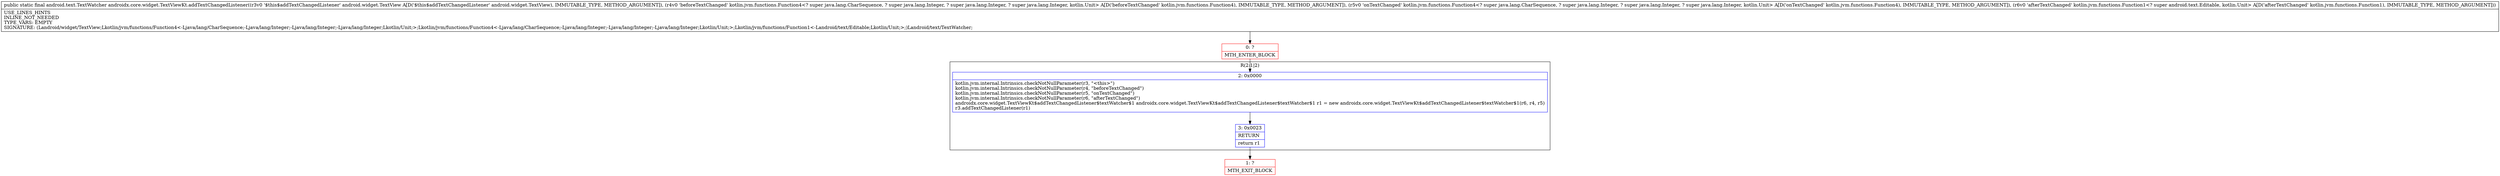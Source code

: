 digraph "CFG forandroidx.core.widget.TextViewKt.addTextChangedListener(Landroid\/widget\/TextView;Lkotlin\/jvm\/functions\/Function4;Lkotlin\/jvm\/functions\/Function4;Lkotlin\/jvm\/functions\/Function1;)Landroid\/text\/TextWatcher;" {
subgraph cluster_Region_1506506760 {
label = "R(2:1|2)";
node [shape=record,color=blue];
Node_2 [shape=record,label="{2\:\ 0x0000|kotlin.jvm.internal.Intrinsics.checkNotNullParameter(r3, \"\<this\>\")\lkotlin.jvm.internal.Intrinsics.checkNotNullParameter(r4, \"beforeTextChanged\")\lkotlin.jvm.internal.Intrinsics.checkNotNullParameter(r5, \"onTextChanged\")\lkotlin.jvm.internal.Intrinsics.checkNotNullParameter(r6, \"afterTextChanged\")\landroidx.core.widget.TextViewKt$addTextChangedListener$textWatcher$1 androidx.core.widget.TextViewKt$addTextChangedListener$textWatcher$1 r1 = new androidx.core.widget.TextViewKt$addTextChangedListener$textWatcher$1(r6, r4, r5)\lr3.addTextChangedListener(r1)\l}"];
Node_3 [shape=record,label="{3\:\ 0x0023|RETURN\l|return r1\l}"];
}
Node_0 [shape=record,color=red,label="{0\:\ ?|MTH_ENTER_BLOCK\l}"];
Node_1 [shape=record,color=red,label="{1\:\ ?|MTH_EXIT_BLOCK\l}"];
MethodNode[shape=record,label="{public static final android.text.TextWatcher androidx.core.widget.TextViewKt.addTextChangedListener((r3v0 '$this$addTextChangedListener' android.widget.TextView A[D('$this$addTextChangedListener' android.widget.TextView), IMMUTABLE_TYPE, METHOD_ARGUMENT]), (r4v0 'beforeTextChanged' kotlin.jvm.functions.Function4\<? super java.lang.CharSequence, ? super java.lang.Integer, ? super java.lang.Integer, ? super java.lang.Integer, kotlin.Unit\> A[D('beforeTextChanged' kotlin.jvm.functions.Function4), IMMUTABLE_TYPE, METHOD_ARGUMENT]), (r5v0 'onTextChanged' kotlin.jvm.functions.Function4\<? super java.lang.CharSequence, ? super java.lang.Integer, ? super java.lang.Integer, ? super java.lang.Integer, kotlin.Unit\> A[D('onTextChanged' kotlin.jvm.functions.Function4), IMMUTABLE_TYPE, METHOD_ARGUMENT]), (r6v0 'afterTextChanged' kotlin.jvm.functions.Function1\<? super android.text.Editable, kotlin.Unit\> A[D('afterTextChanged' kotlin.jvm.functions.Function1), IMMUTABLE_TYPE, METHOD_ARGUMENT]))  | USE_LINES_HINTS\lINLINE_NOT_NEEDED\lTYPE_VARS: EMPTY\lSIGNATURE: (Landroid\/widget\/TextView;Lkotlin\/jvm\/functions\/Function4\<\-Ljava\/lang\/CharSequence;\-Ljava\/lang\/Integer;\-Ljava\/lang\/Integer;\-Ljava\/lang\/Integer;Lkotlin\/Unit;\>;Lkotlin\/jvm\/functions\/Function4\<\-Ljava\/lang\/CharSequence;\-Ljava\/lang\/Integer;\-Ljava\/lang\/Integer;\-Ljava\/lang\/Integer;Lkotlin\/Unit;\>;Lkotlin\/jvm\/functions\/Function1\<\-Landroid\/text\/Editable;Lkotlin\/Unit;\>;)Landroid\/text\/TextWatcher;\l}"];
MethodNode -> Node_0;Node_2 -> Node_3;
Node_3 -> Node_1;
Node_0 -> Node_2;
}

